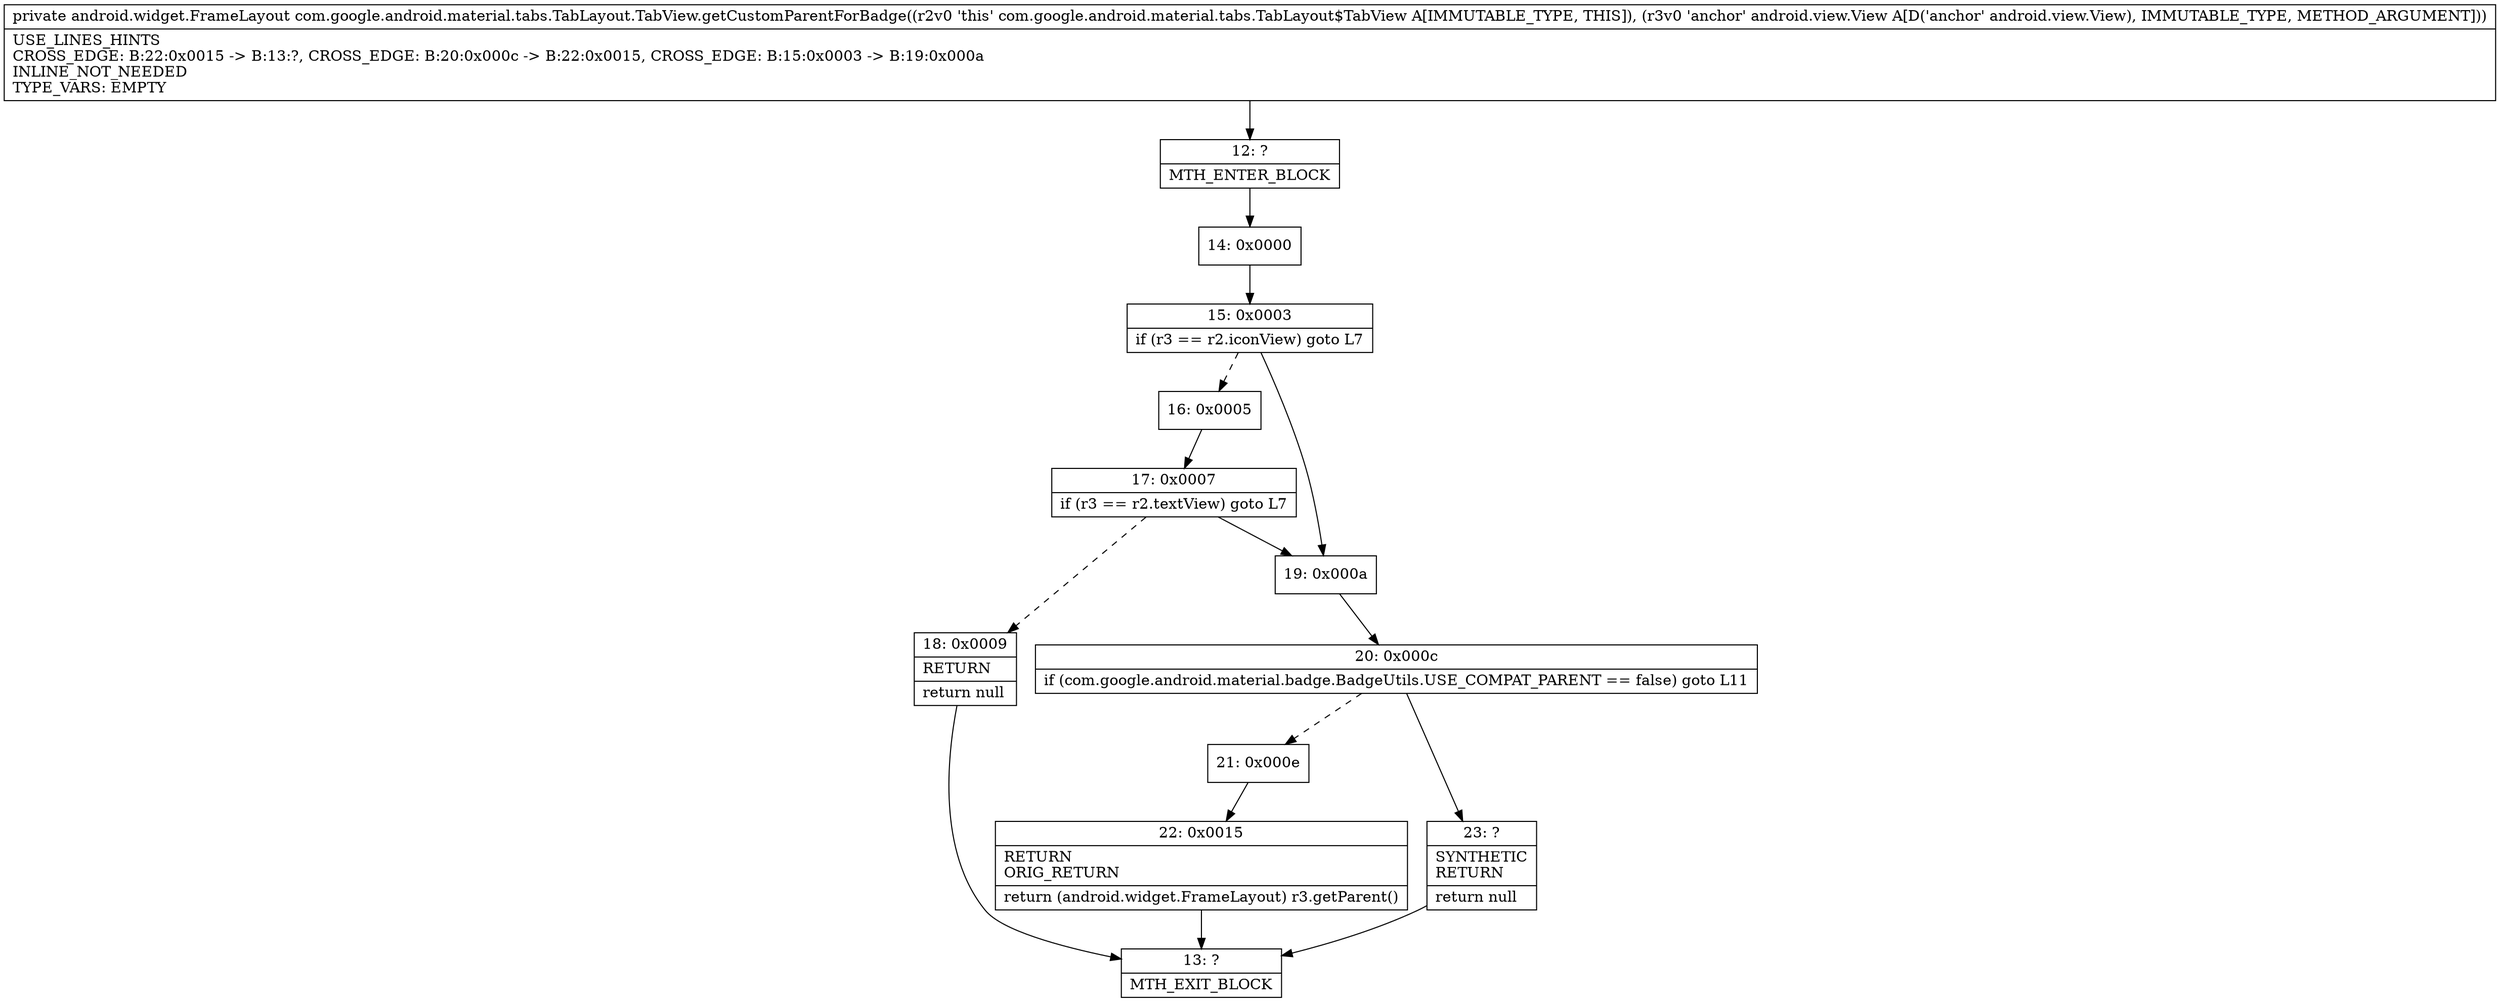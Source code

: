 digraph "CFG forcom.google.android.material.tabs.TabLayout.TabView.getCustomParentForBadge(Landroid\/view\/View;)Landroid\/widget\/FrameLayout;" {
Node_12 [shape=record,label="{12\:\ ?|MTH_ENTER_BLOCK\l}"];
Node_14 [shape=record,label="{14\:\ 0x0000}"];
Node_15 [shape=record,label="{15\:\ 0x0003|if (r3 == r2.iconView) goto L7\l}"];
Node_16 [shape=record,label="{16\:\ 0x0005}"];
Node_17 [shape=record,label="{17\:\ 0x0007|if (r3 == r2.textView) goto L7\l}"];
Node_18 [shape=record,label="{18\:\ 0x0009|RETURN\l|return null\l}"];
Node_13 [shape=record,label="{13\:\ ?|MTH_EXIT_BLOCK\l}"];
Node_19 [shape=record,label="{19\:\ 0x000a}"];
Node_20 [shape=record,label="{20\:\ 0x000c|if (com.google.android.material.badge.BadgeUtils.USE_COMPAT_PARENT == false) goto L11\l}"];
Node_21 [shape=record,label="{21\:\ 0x000e}"];
Node_22 [shape=record,label="{22\:\ 0x0015|RETURN\lORIG_RETURN\l|return (android.widget.FrameLayout) r3.getParent()\l}"];
Node_23 [shape=record,label="{23\:\ ?|SYNTHETIC\lRETURN\l|return null\l}"];
MethodNode[shape=record,label="{private android.widget.FrameLayout com.google.android.material.tabs.TabLayout.TabView.getCustomParentForBadge((r2v0 'this' com.google.android.material.tabs.TabLayout$TabView A[IMMUTABLE_TYPE, THIS]), (r3v0 'anchor' android.view.View A[D('anchor' android.view.View), IMMUTABLE_TYPE, METHOD_ARGUMENT]))  | USE_LINES_HINTS\lCROSS_EDGE: B:22:0x0015 \-\> B:13:?, CROSS_EDGE: B:20:0x000c \-\> B:22:0x0015, CROSS_EDGE: B:15:0x0003 \-\> B:19:0x000a\lINLINE_NOT_NEEDED\lTYPE_VARS: EMPTY\l}"];
MethodNode -> Node_12;Node_12 -> Node_14;
Node_14 -> Node_15;
Node_15 -> Node_16[style=dashed];
Node_15 -> Node_19;
Node_16 -> Node_17;
Node_17 -> Node_18[style=dashed];
Node_17 -> Node_19;
Node_18 -> Node_13;
Node_19 -> Node_20;
Node_20 -> Node_21[style=dashed];
Node_20 -> Node_23;
Node_21 -> Node_22;
Node_22 -> Node_13;
Node_23 -> Node_13;
}


